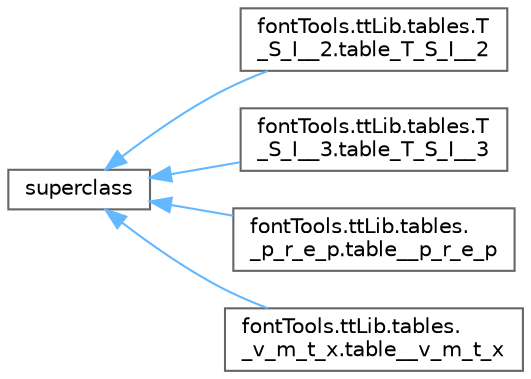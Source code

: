 digraph "Graphical Class Hierarchy"
{
 // LATEX_PDF_SIZE
  bgcolor="transparent";
  edge [fontname=Helvetica,fontsize=10,labelfontname=Helvetica,labelfontsize=10];
  node [fontname=Helvetica,fontsize=10,shape=box,height=0.2,width=0.4];
  rankdir="LR";
  Node0 [id="Node000000",label="superclass",height=0.2,width=0.4,color="grey40", fillcolor="white", style="filled",URL="$d4/d4f/classsuperclass.html",tooltip=" "];
  Node0 -> Node1 [id="edge5613_Node000000_Node000001",dir="back",color="steelblue1",style="solid",tooltip=" "];
  Node1 [id="Node000001",label="fontTools.ttLib.tables.T\l_S_I__2.table_T_S_I__2",height=0.2,width=0.4,color="grey40", fillcolor="white", style="filled",URL="$dc/d04/classfontTools_1_1ttLib_1_1tables_1_1T__S__I____2_1_1table__T__S__I____2.html",tooltip=" "];
  Node0 -> Node2 [id="edge5614_Node000000_Node000002",dir="back",color="steelblue1",style="solid",tooltip=" "];
  Node2 [id="Node000002",label="fontTools.ttLib.tables.T\l_S_I__3.table_T_S_I__3",height=0.2,width=0.4,color="grey40", fillcolor="white", style="filled",URL="$dd/d3e/classfontTools_1_1ttLib_1_1tables_1_1T__S__I____3_1_1table__T__S__I____3.html",tooltip=" "];
  Node0 -> Node3 [id="edge5615_Node000000_Node000003",dir="back",color="steelblue1",style="solid",tooltip=" "];
  Node3 [id="Node000003",label="fontTools.ttLib.tables.\l_p_r_e_p.table__p_r_e_p",height=0.2,width=0.4,color="grey40", fillcolor="white", style="filled",URL="$dd/d51/classfontTools_1_1ttLib_1_1tables_1_1__p__r__e__p_1_1table____p__r__e__p.html",tooltip=" "];
  Node0 -> Node4 [id="edge5616_Node000000_Node000004",dir="back",color="steelblue1",style="solid",tooltip=" "];
  Node4 [id="Node000004",label="fontTools.ttLib.tables.\l_v_m_t_x.table__v_m_t_x",height=0.2,width=0.4,color="grey40", fillcolor="white", style="filled",URL="$d0/df2/classfontTools_1_1ttLib_1_1tables_1_1__v__m__t__x_1_1table____v__m__t__x.html",tooltip=" "];
}
